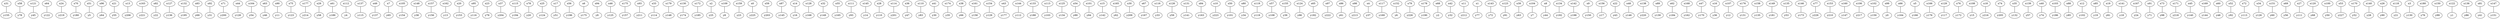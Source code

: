 strict graph "grafo_181_230" {

	 "y155";
	 "x31";
	 "y78";
	 "x58";
	 "y45";
	 "x121";
	 "y122";
	 "x64";
	 "y219";
	 "x24";
	 "y180";
	 "x70";
	 "y5";
	 "x51";
	 "y64";
	 "x96";
	 "y55";
	 "x21";
	 "y206";
	 "x13";
	 "y221";
	 "x163";
	 "y22";
	 "x82";
	 "y136";
	 "x127";
	 "y195";
	 "x132";
	 "y69";
	 "x83";
	 "y31";
	 "x92";
	 "y200";
	 "x71";
	 "y128";
	 "x44";
	 "y54";
	 "x164";
	 "y46";
	 "x63";
	 "y11";
	 "x90";
	 "y123";
	 "x75";
	 "y214";
	 "x177";
	 "y58";
	 "x29";
	 "y189";
	 "x61";
	 "y4";
	 "x112";
	 "y115";
	 "x137";
	 "y137";
	 "x49";
	 "y65";
	 "x7";
	 "y154";
	 "x105";
	 "y38";
	 "x148";
	 "y156";
	 "x157";
	 "y13";
	 "x162";
	 "y153";
	 "x20";
	 "y116";
	 "x95";
	 "y79";
	 "x23";
	 "y204";
	 "x37";
	 "y194";
	 "x115";
	 "y20";
	 "x78";
	 "y124";
	 "x25";
	 "y51";
	 "x17";
	 "y196";
	 "x56";
	 "y175";
	 "x6";
	 "y9";
	 "x94";
	 "y125";
	 "x46";
	 "y157";
	 "x175";
	 "y211";
	 "x93";
	 "y114";
	 "x33";
	 "y148";
	 "x179";
	 "y174";
	 "x130";
	 "y185";
	 "x172";
	 "y25";
	 "x2";
	 "y8";
	 "x109";
	 "y23";
	 "x159";
	 "y225";
	 "x0";
	 "y203";
	 "x59";
	 "y145";
	 "x87";
	 "y16";
	 "x14";
	 "y168";
	 "x128";
	 "y149";
	 "x32";
	 "y165";
	 "x55";
	 "y93";
	 "x111";
	 "y14";
	 "x145";
	 "y110";
	 "x28";
	 "y201";
	 "x114";
	 "y47";
	 "x36";
	 "y83";
	 "x110";
	 "y30";
	 "x41";
	 "y35";
	 "x174";
	 "y66";
	 "x38";
	 "y158";
	 "x161";
	 "y129";
	 "x154";
	 "y177";
	 "x43";
	 "y112";
	 "x144";
	 "y188";
	 "x133";
	 "y103";
	 "x113";
	 "y134";
	 "x125";
	 "y89";
	 "x54";
	 "y94";
	 "x101";
	 "y142";
	 "x15";
	 "y62";
	 "x165";
	 "y209";
	 "x30";
	 "y167";
	 "x67";
	 "y33";
	 "x116";
	 "y59";
	 "x126";
	 "y141";
	 "x131";
	 "y163";
	 "x84";
	 "y223";
	 "x10";
	 "y101";
	 "x50";
	 "y34";
	 "x80";
	 "y119";
	 "x119";
	 "y108";
	 "x57";
	 "y39";
	 "x155";
	 "y96";
	 "x124";
	 "y182";
	 "x65";
	 "y222";
	 "x97";
	 "y61";
	 "x86";
	 "y213";
	 "x98";
	 "y37";
	 "x4";
	 "y169";
	 "x117";
	 "y6";
	 "x152";
	 "y226";
	 "x79";
	 "y190";
	 "x178";
	 "y2";
	 "x68";
	 "y32";
	 "x42";
	 "y212";
	 "x11";
	 "y77";
	 "x1";
	 "y72";
	 "x143";
	 "y91";
	 "x123";
	 "y63";
	 "x39";
	 "y7";
	 "x104";
	 "y44";
	 "x8";
	 "y192";
	 "x134";
	 "y198";
	 "x142";
	 "y150";
	 "x9";
	 "y17";
	 "x156";
	 "y43";
	 "x22";
	 "y146";
	 "x48";
	 "y220";
	 "x138";
	 "y139";
	 "x89";
	 "y184";
	 "x62";
	 "y162";
	 "x168";
	 "y170";
	 "x47";
	 "y36";
	 "x16";
	 "y12";
	 "x107";
	 "y131";
	 "x176";
	 "y135";
	 "x158";
	 "y181";
	 "x149";
	 "y53";
	 "x135";
	 "y173";
	 "x146";
	 "y229";
	 "x77";
	 "y210";
	 "x153";
	 "y147";
	 "x160";
	 "y217";
	 "x106";
	 "y159";
	 "x102";
	 "y0";
	 "x99";
	 "y164";
	 "x66";
	 "y166";
	 "x5";
	 "y176";
	 "x166";
	 "y117";
	 "x129";
	 "y172";
	 "x76";
	 "y15";
	 "x108";
	 "y216";
	 "x18";
	 "y205";
	 "x74";
	 "y132";
	 "x35";
	 "y57";
	 "x139";
	 "y74";
	 "x40";
	 "y186";
	 "x103";
	 "y85";
	 "x88";
	 "y102";
	 "x12";
	 "y19";
	 "x85";
	 "y81";
	 "x19";
	 "y18";
	 "x141";
	 "y24";
	 "x167";
	 "y71";
	 "x91";
	 "y98";
	 "x73";
	 "y218";
	 "x171";
	 "y140";
	 "x45";
	 "y144";
	 "x169";
	 "y48";
	 "x60";
	 "y92";
	 "x52";
	 "y113";
	 "x72";
	 "y126";
	 "x34";
	 "y60";
	 "x151";
	 "y56";
	 "x69";
	 "y111";
	 "x27";
	 "y68";
	 "x120";
	 "y50";
	 "x100";
	 "y227";
	 "x53";
	 "y52";
	 "x170";
	 "y28";
	 "x140";
	 "y90";
	 "x26";
	 "y21";
	 "x118";
	 "y130";
	 "x3";
	 "y76";
	 "x180";
	 "y99";
	 "x150";
	 "y1";
	 "x122";
	 "y86";
	 "x136";
	 "y41";
	 "x81";
	 "y151";
	 "x147";

	"x147" -- "y151";
	"x81" -- "y41";
	"x136" -- "y86";
	"x122" -- "y1";
	"x150" -- "y99";
	"x180" -- "y76";
	"x3" -- "y130";
	"x118" -- "y21";
	"x26" -- "y90";
	"x140" -- "y28";
	"x170" -- "y52";
	"x53" -- "y227";
	"x100" -- "y50";
	"x120" -- "y68";
	"x27" -- "y111";
	"x69" -- "y56";
	"x151" -- "y60";
	"x34" -- "y126";
	"x72" -- "y113";
	"x52" -- "y92";
	"x60" -- "y48";
	"x169" -- "y144";
	"x45" -- "y140";
	"x171" -- "y218";
	"x73" -- "y98";
	"x91" -- "y71";
	"x167" -- "y24";
	"x141" -- "y18";
	"x19" -- "y81";
	"x85" -- "y19";
	"x12" -- "y102";
	"x88" -- "y85";
	"x103" -- "y186";
	"x40" -- "y74";
	"x139" -- "y57";
	"x35" -- "y132";
	"x74" -- "y205";
	"x18" -- "y216";
	"x108" -- "y15";
	"x76" -- "y172";
	"x129" -- "y117";
	"x166" -- "y176";
	"x5" -- "y166";
	"x66" -- "y164";
	"x99" -- "y0";
	"x102" -- "y159";
	"x106" -- "y217";
	"x160" -- "y147";
	"x153" -- "y210";
	"x77" -- "y229";
	"x146" -- "y173";
	"x135" -- "y53";
	"x149" -- "y181";
	"x158" -- "y135";
	"x176" -- "y131";
	"x107" -- "y12";
	"x16" -- "y36";
	"x47" -- "y170";
	"x168" -- "y162";
	"x62" -- "y184";
	"x89" -- "y139";
	"x138" -- "y220";
	"x48" -- "y146";
	"x22" -- "y43";
	"x156" -- "y17";
	"x9" -- "y150";
	"x142" -- "y198";
	"x134" -- "y192";
	"x8" -- "y44";
	"x104" -- "y7";
	"x39" -- "y63";
	"x123" -- "y91";
	"x143" -- "y72";
	"x1" -- "y77";
	"x11" -- "y212";
	"x42" -- "y32";
	"x68" -- "y2";
	"x178" -- "y190";
	"x79" -- "y226";
	"x152" -- "y6";
	"x117" -- "y169";
	"x4" -- "y37";
	"x98" -- "y213";
	"x86" -- "y61";
	"x97" -- "y222";
	"x65" -- "y182";
	"x124" -- "y96";
	"x155" -- "y39";
	"x57" -- "y108";
	"x119" -- "y119";
	"x80" -- "y34";
	"x50" -- "y101";
	"x10" -- "y223";
	"x84" -- "y163";
	"x131" -- "y141";
	"x126" -- "y59";
	"x116" -- "y33";
	"x67" -- "y167";
	"x30" -- "y209";
	"x165" -- "y62";
	"x15" -- "y142";
	"x101" -- "y94";
	"x54" -- "y89";
	"x125" -- "y134";
	"x113" -- "y103";
	"x133" -- "y188";
	"x144" -- "y112";
	"x43" -- "y177";
	"x154" -- "y129";
	"x161" -- "y158";
	"x38" -- "y66";
	"x174" -- "y35";
	"x41" -- "y30";
	"x110" -- "y83";
	"x36" -- "y47";
	"x114" -- "y201";
	"x28" -- "y110";
	"x145" -- "y14";
	"x111" -- "y93";
	"x55" -- "y165";
	"x32" -- "y149";
	"x128" -- "y168";
	"x14" -- "y16";
	"x87" -- "y145";
	"x59" -- "y203";
	"x0" -- "y225";
	"x159" -- "y23";
	"x109" -- "y8";
	"x2" -- "y25";
	"x172" -- "y185";
	"x130" -- "y174";
	"x179" -- "y148";
	"x33" -- "y114";
	"x93" -- "y211";
	"x175" -- "y157";
	"x46" -- "y125";
	"x94" -- "y9";
	"x6" -- "y175";
	"x56" -- "y196";
	"x17" -- "y51";
	"x25" -- "y124";
	"x78" -- "y20";
	"x115" -- "y194";
	"x37" -- "y204";
	"x23" -- "y79";
	"x95" -- "y116";
	"x20" -- "y153";
	"x162" -- "y13";
	"x157" -- "y156";
	"x148" -- "y38";
	"x105" -- "y154";
	"x7" -- "y65";
	"x49" -- "y137";
	"x137" -- "y115";
	"x112" -- "y4";
	"x61" -- "y189";
	"x29" -- "y58";
	"x177" -- "y214";
	"x75" -- "y123";
	"x90" -- "y11";
	"x63" -- "y46";
	"x164" -- "y54";
	"x44" -- "y128";
	"x71" -- "y200";
	"x92" -- "y31";
	"x83" -- "y69";
	"x132" -- "y195";
	"x127" -- "y136";
	"x82" -- "y22";
	"x163" -- "y221";
	"x13" -- "y206";
	"x21" -- "y55";
	"x96" -- "y64";
	"x51" -- "y5";
	"x70" -- "y180";
	"x24" -- "y219";
	"x64" -- "y122";
	"x121" -- "y45";
	"x58" -- "y78";
	"x31" -- "y155";

}
